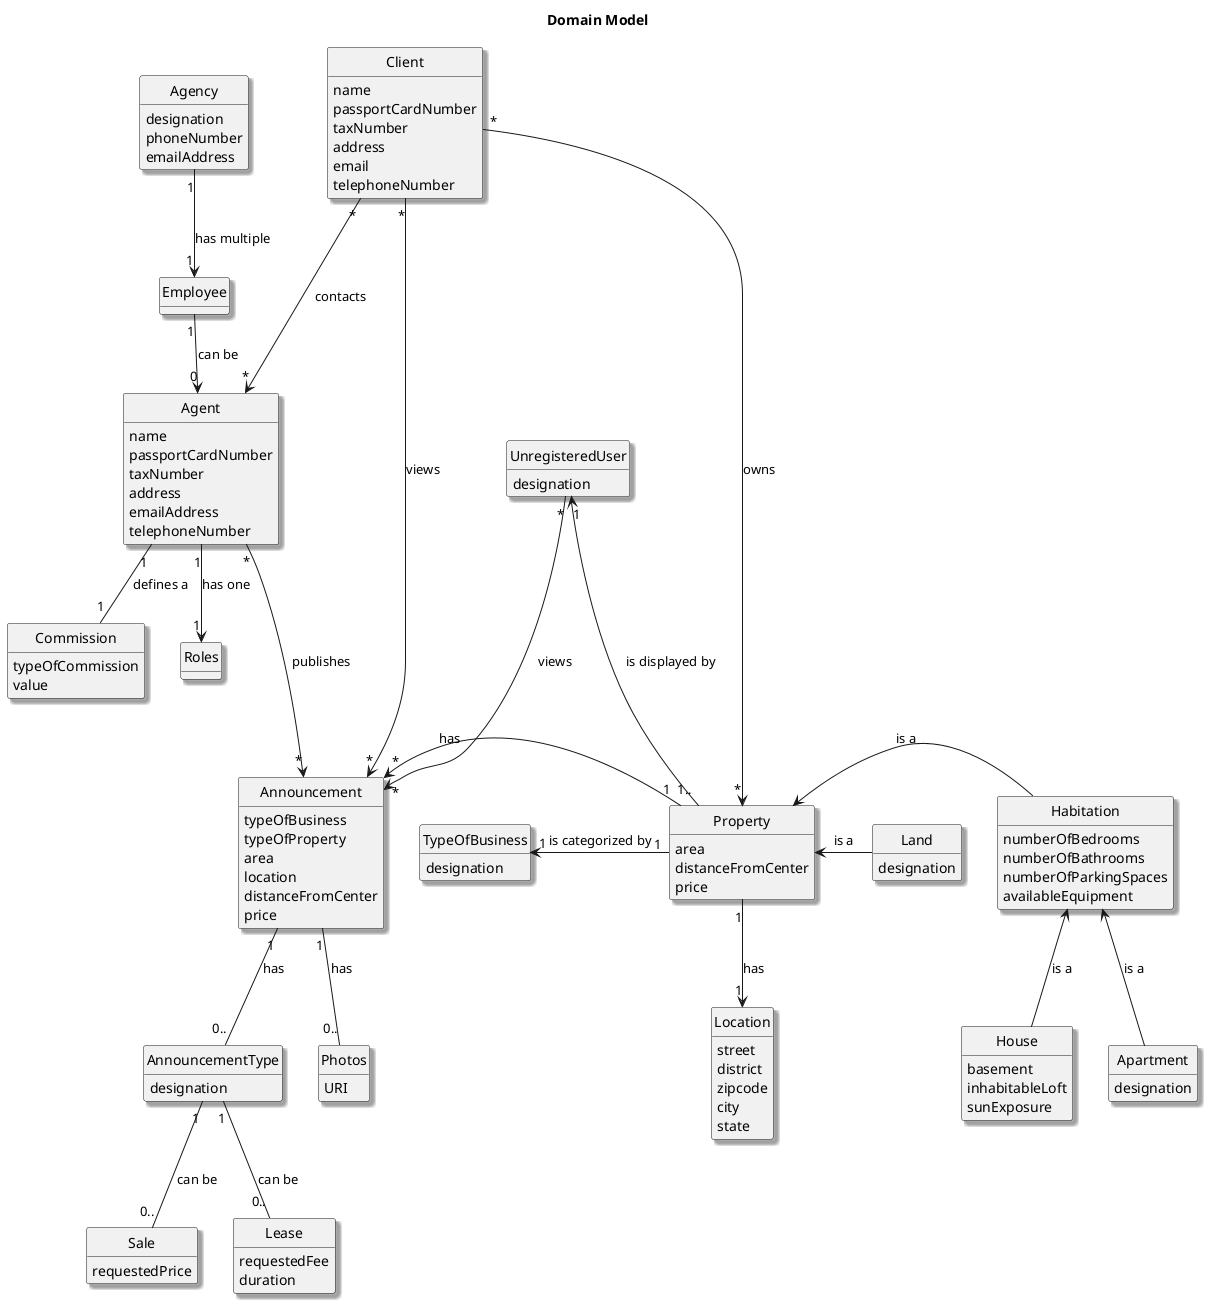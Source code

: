 @startuml
skinparam monochrome false
skinparam packageStyle rectangle
skinparam shadowing true

skinparam classAttributeIconSize 0

hide circle
hide methods

title Domain Model



class Property{
    area
    distanceFromCenter
    price
}

class Agent{
    name
    passportCardNumber
    taxNumber
    address
    emailAddress
    telephoneNumber
}

class Agency{
    designation
    phoneNumber
    emailAddress
}

class Client{
    name
    passportCardNumber
    taxNumber
    address
    email
    telephoneNumber
}


class UnregisteredUser{
    designation
}

class Announcement{
    typeOfBusiness
    typeOfProperty
    area
    location
    distanceFromCenter
    price
}
class Photos{
   URI
}
class TypeOfBusiness {
designation
}

class Land {
designation
}

class Habitation {
    numberOfBedrooms
    numberOfBathrooms
    numberOfParkingSpaces
    availableEquipment
}

class Location {
    street
    district
    zipcode
    city
    state
}

class Apartment{
    designation
}

class House {
    basement
    inhabitableLoft
    sunExposure
}

class AnnouncementType{
    designation
}

class Sale{
    requestedPrice
}

class Lease{
    requestedFee
    duration
}

class Commission{
    typeOfCommission
    value
}


Client "*" ---> "*" Agent : contacts
Client "*" ---> "*" Announcement : views


Client "*" ---> "*" Property : owns

UnregisteredUser "*" ---> "*" Announcement : views

Property "1.." -left-> "1" UnregisteredUser: is displayed by
Property "1" -left-> "1" TypeOfBusiness: is categorized by
Property "1" -left-> "*" Announcement : has
Property " " <-right- " " Land: is a
Property "1" -down-> "1" Location: has
Property " " <-right- " " Habitation : is a

Habitation " " <-- " " House : is a
Habitation " " <-- " " Apartment: is a

Agency "1" --> "1" Employee : has multiple
Employee "1" --> "0" Agent : can be


Agent "1" --> "1" Roles : has one
Agent "*" ---> "*" Announcement : publishes
Agent "1" -- "1" Commission : defines a

Announcement "1" -- "0.." AnnouncementType: has
AnnouncementType "1" -- "0.." Sale: can be
AnnouncementType "1" -- "0.." Lease: can be
Announcement "1" -- "0.." Photos: has

@enduml